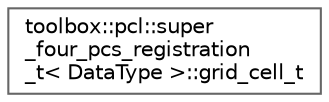 digraph "Graphical Class Hierarchy"
{
 // LATEX_PDF_SIZE
  bgcolor="transparent";
  edge [fontname=Helvetica,fontsize=10,labelfontname=Helvetica,labelfontsize=10];
  node [fontname=Helvetica,fontsize=10,shape=box,height=0.2,width=0.4];
  rankdir="LR";
  Node0 [id="Node000000",label="toolbox::pcl::super\l_four_pcs_registration\l_t\< DataType \>::grid_cell_t",height=0.2,width=0.4,color="grey40", fillcolor="white", style="filled",URL="$structtoolbox_1_1pcl_1_1super__four__pcs__registration__t_1_1grid__cell__t.html",tooltip="3D网格单元 / 3D grid cell"];
}
